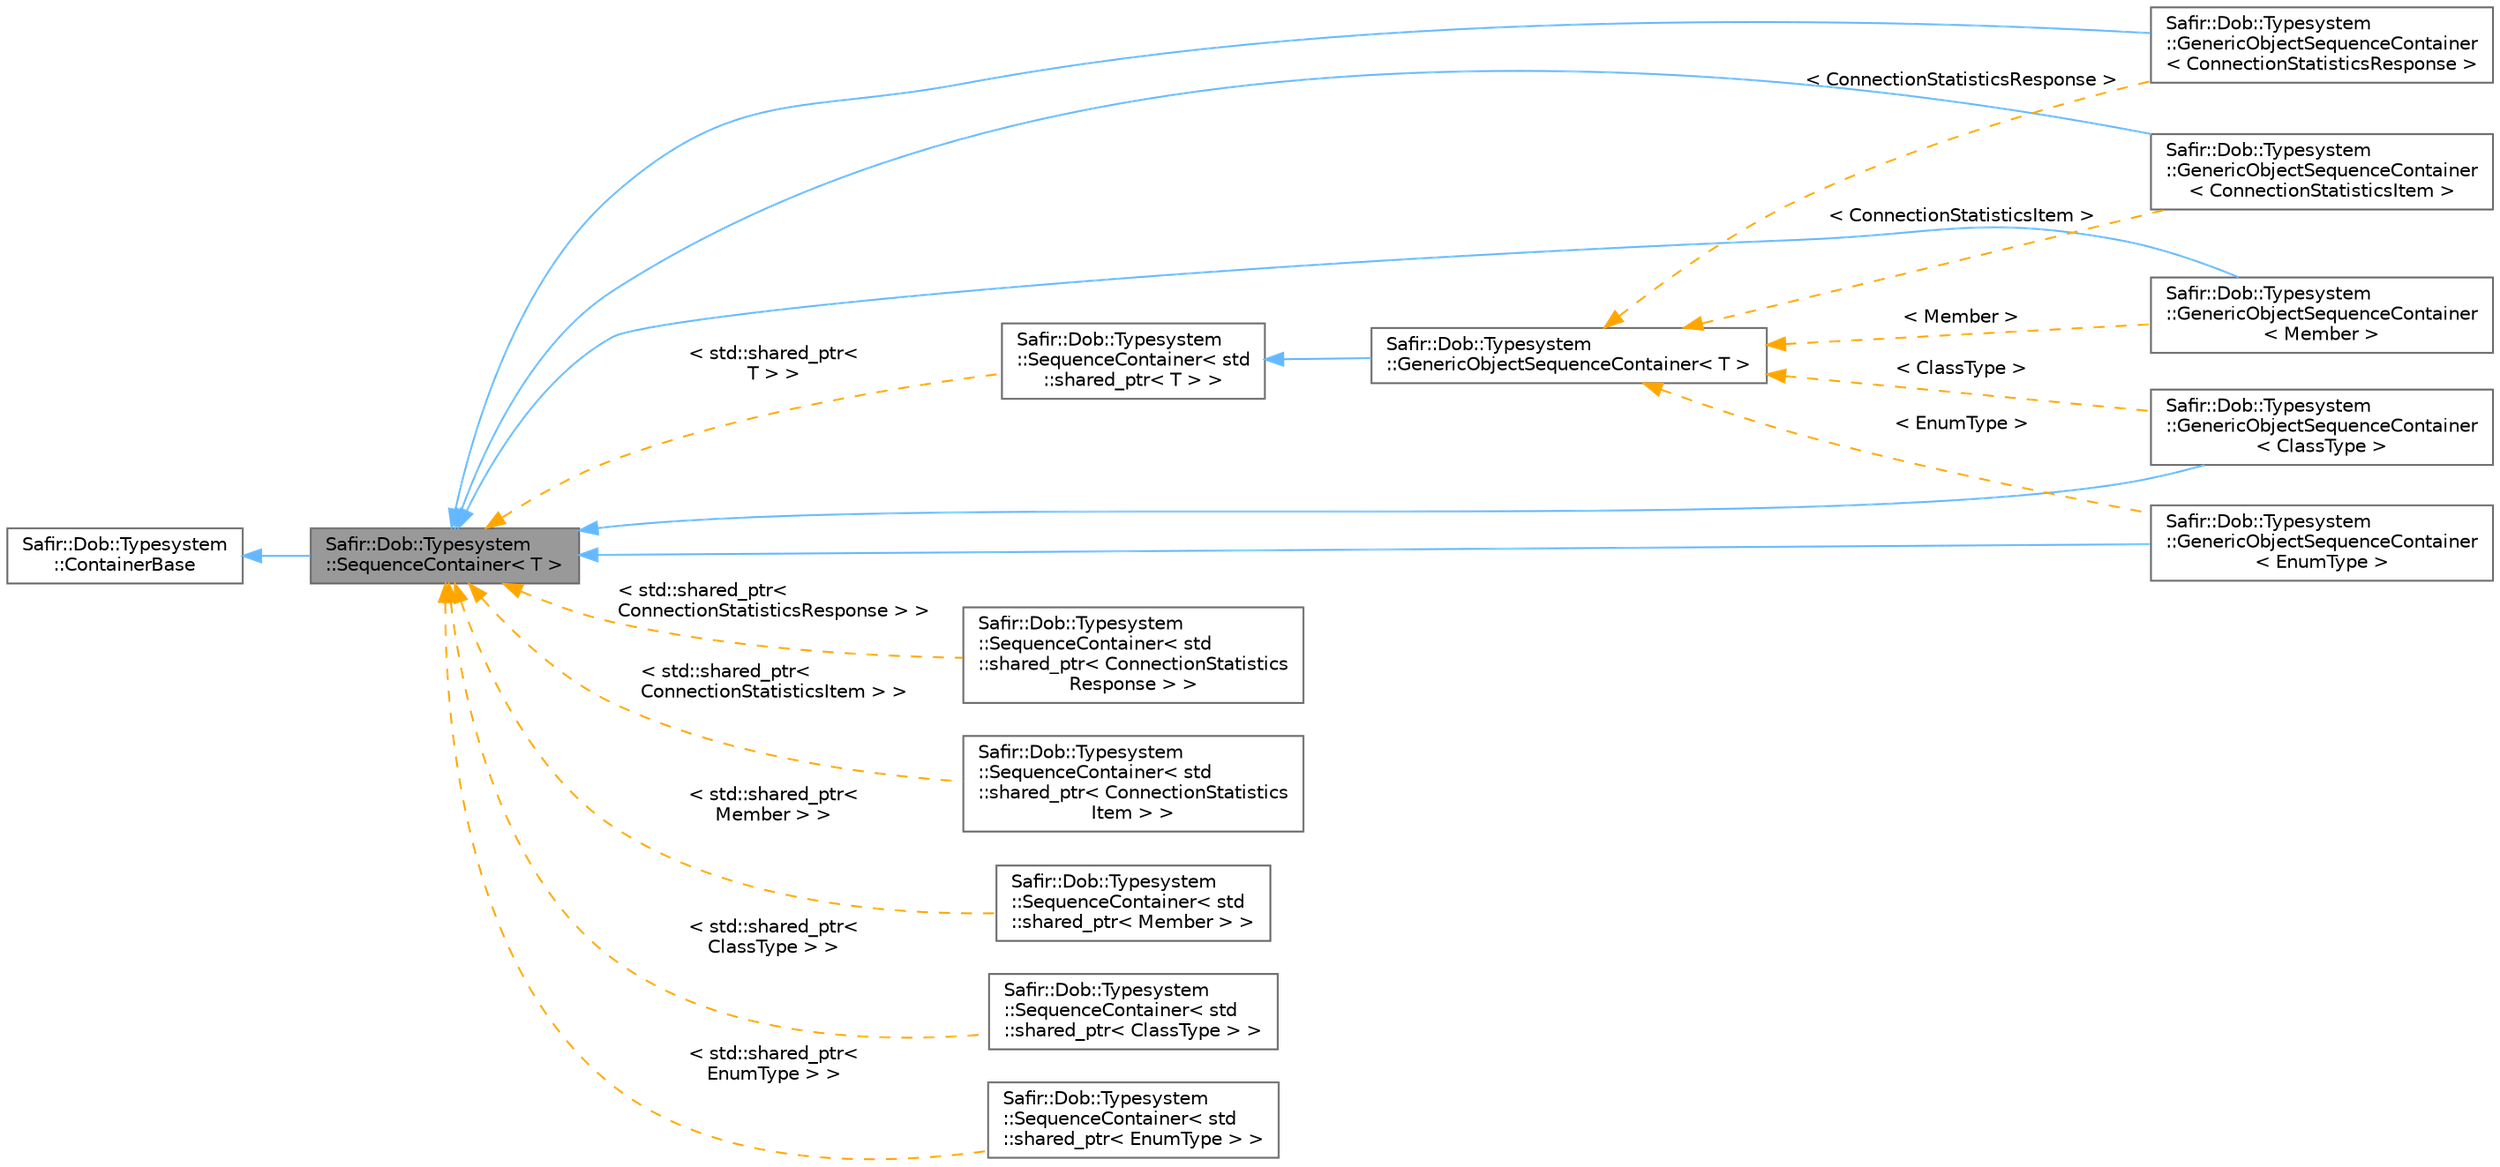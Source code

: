 digraph "Safir::Dob::Typesystem::SequenceContainer&lt; T &gt;"
{
 // LATEX_PDF_SIZE
  bgcolor="transparent";
  edge [fontname=Helvetica,fontsize=10,labelfontname=Helvetica,labelfontsize=10];
  node [fontname=Helvetica,fontsize=10,shape=box,height=0.2,width=0.4];
  rankdir="LR";
  Node1 [label="Safir::Dob::Typesystem\l::SequenceContainer\< T \>",height=0.2,width=0.4,color="gray40", fillcolor="grey60", style="filled", fontcolor="black",tooltip="Container class for sequences of values."];
  Node2 -> Node1 [dir="back",color="steelblue1",style="solid"];
  Node2 [label="Safir::Dob::Typesystem\l::ContainerBase",height=0.2,width=0.4,color="gray40", fillcolor="white", style="filled",URL="$a01399.html",tooltip="Base class for all Containers."];
  Node1 -> Node3 [dir="back",color="steelblue1",style="solid"];
  Node3 [label="Safir::Dob::Typesystem\l::GenericObjectSequenceContainer\l\< ConnectionStatisticsResponse \>",height=0.2,width=0.4,color="gray40", fillcolor="white", style="filled",URL="$a01551.html",tooltip=" "];
  Node1 -> Node4 [dir="back",color="steelblue1",style="solid"];
  Node4 [label="Safir::Dob::Typesystem\l::GenericObjectSequenceContainer\l\< ConnectionStatisticsItem \>",height=0.2,width=0.4,color="gray40", fillcolor="white", style="filled",URL="$a01551.html",tooltip=" "];
  Node1 -> Node5 [dir="back",color="steelblue1",style="solid"];
  Node5 [label="Safir::Dob::Typesystem\l::GenericObjectSequenceContainer\l\< Member \>",height=0.2,width=0.4,color="gray40", fillcolor="white", style="filled",URL="$a01551.html",tooltip=" "];
  Node1 -> Node6 [dir="back",color="steelblue1",style="solid"];
  Node6 [label="Safir::Dob::Typesystem\l::GenericObjectSequenceContainer\l\< ClassType \>",height=0.2,width=0.4,color="gray40", fillcolor="white", style="filled",URL="$a01551.html",tooltip=" "];
  Node1 -> Node7 [dir="back",color="steelblue1",style="solid"];
  Node7 [label="Safir::Dob::Typesystem\l::GenericObjectSequenceContainer\l\< EnumType \>",height=0.2,width=0.4,color="gray40", fillcolor="white", style="filled",URL="$a01551.html",tooltip=" "];
  Node1 -> Node8 [dir="back",color="orange",style="dashed",label=" \< std::shared_ptr\<\l T \> \>" ];
  Node8 [label="Safir::Dob::Typesystem\l::SequenceContainer\< std\l::shared_ptr\< T \> \>",height=0.2,width=0.4,color="gray40", fillcolor="white", style="filled",URL="$a01527.html",tooltip=" "];
  Node8 -> Node9 [dir="back",color="steelblue1",style="solid"];
  Node9 [label="Safir::Dob::Typesystem\l::GenericObjectSequenceContainer\< T \>",height=0.2,width=0.4,color="gray40", fillcolor="white", style="filled",URL="$a01551.html",tooltip=" "];
  Node9 -> Node3 [dir="back",color="orange",style="dashed",label=" \< ConnectionStatisticsResponse \>" ];
  Node9 -> Node4 [dir="back",color="orange",style="dashed",label=" \< ConnectionStatisticsItem \>" ];
  Node9 -> Node5 [dir="back",color="orange",style="dashed",label=" \< Member \>" ];
  Node9 -> Node6 [dir="back",color="orange",style="dashed",label=" \< ClassType \>" ];
  Node9 -> Node7 [dir="back",color="orange",style="dashed",label=" \< EnumType \>" ];
  Node1 -> Node10 [dir="back",color="orange",style="dashed",label=" \< std::shared_ptr\<\l ConnectionStatisticsResponse \> \>" ];
  Node10 [label="Safir::Dob::Typesystem\l::SequenceContainer\< std\l::shared_ptr\< ConnectionStatistics\lResponse \> \>",height=0.2,width=0.4,color="gray40", fillcolor="white", style="filled",URL="$a01527.html",tooltip=" "];
  Node1 -> Node11 [dir="back",color="orange",style="dashed",label=" \< std::shared_ptr\<\l ConnectionStatisticsItem \> \>" ];
  Node11 [label="Safir::Dob::Typesystem\l::SequenceContainer\< std\l::shared_ptr\< ConnectionStatistics\lItem \> \>",height=0.2,width=0.4,color="gray40", fillcolor="white", style="filled",URL="$a01527.html",tooltip=" "];
  Node1 -> Node12 [dir="back",color="orange",style="dashed",label=" \< std::shared_ptr\<\l Member \> \>" ];
  Node12 [label="Safir::Dob::Typesystem\l::SequenceContainer\< std\l::shared_ptr\< Member \> \>",height=0.2,width=0.4,color="gray40", fillcolor="white", style="filled",URL="$a01527.html",tooltip=" "];
  Node1 -> Node13 [dir="back",color="orange",style="dashed",label=" \< std::shared_ptr\<\l ClassType \> \>" ];
  Node13 [label="Safir::Dob::Typesystem\l::SequenceContainer\< std\l::shared_ptr\< ClassType \> \>",height=0.2,width=0.4,color="gray40", fillcolor="white", style="filled",URL="$a01527.html",tooltip=" "];
  Node1 -> Node14 [dir="back",color="orange",style="dashed",label=" \< std::shared_ptr\<\l EnumType \> \>" ];
  Node14 [label="Safir::Dob::Typesystem\l::SequenceContainer\< std\l::shared_ptr\< EnumType \> \>",height=0.2,width=0.4,color="gray40", fillcolor="white", style="filled",URL="$a01527.html",tooltip=" "];
}
